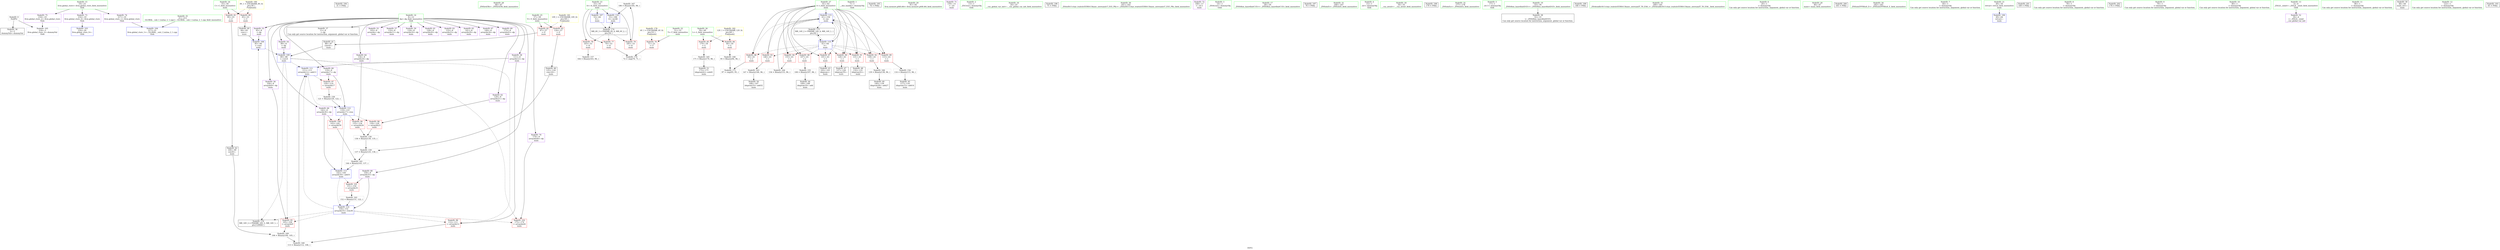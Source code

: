 digraph "SVFG" {
	label="SVFG";

	Node0x560bf6dab980 [shape=record,color=grey,label="{NodeID: 0\nNullPtr}"];
	Node0x560bf6dab980 -> Node0x560bf6dad570[style=solid];
	Node0x560bf6dab980 -> Node0x560bf6dae770[style=solid];
	Node0x560bf6dbe710 [shape=record,color=yellow,style=double,label="{NodeID: 180\n8V_1 = ENCHI(MR_8V_0)\npts\{56 \}\nFun[main]}"];
	Node0x560bf6dbe710 -> Node0x560bf6db0a70[style=dashed];
	Node0x560bf6dbe710 -> Node0x560bf6db0b40[style=dashed];
	Node0x560bf6dae090 [shape=record,color=red,label="{NodeID: 97\n120\<--119\n\<--arrayidx17\nmain\n}"];
	Node0x560bf6dae090 -> Node0x560bf6db5ab0[style=solid];
	Node0x560bf6dac1b0 [shape=record,color=green,label="{NodeID: 14\n8\<--12\ndp\<--dp_field_insensitive\nGlob }"];
	Node0x560bf6dac1b0 -> Node0x560bf6dad670[style=solid];
	Node0x560bf6dac1b0 -> Node0x560bf6daf3f0[style=solid];
	Node0x560bf6dac1b0 -> Node0x560bf6daf4c0[style=solid];
	Node0x560bf6dac1b0 -> Node0x560bf6daf590[style=solid];
	Node0x560bf6dac1b0 -> Node0x560bf6daf660[style=solid];
	Node0x560bf6dac1b0 -> Node0x560bf6daf730[style=solid];
	Node0x560bf6dac1b0 -> Node0x560bf6daf800[style=solid];
	Node0x560bf6dac1b0 -> Node0x560bf6daf8d0[style=solid];
	Node0x560bf6dac1b0 -> Node0x560bf6daf9a0[style=solid];
	Node0x560bf6dac1b0 -> Node0x560bf6dafa70[style=solid];
	Node0x560bf6dac1b0 -> Node0x560bf6dafb40[style=solid];
	Node0x560bf6dac1b0 -> Node0x560bf6dafc10[style=solid];
	Node0x560bf6dac1b0 -> Node0x560bf6dafce0[style=solid];
	Node0x560bf6dac1b0 -> Node0x560bf6dafdb0[style=solid];
	Node0x560bf6dac1b0 -> Node0x560bf6dafe80[style=solid];
	Node0x560bf6dac1b0 -> Node0x560bf6daff50[style=solid];
	Node0x560bf6dac1b0 -> Node0x560bf6db0020[style=solid];
	Node0x560bf6dac1b0 -> Node0x560bf6db00f0[style=solid];
	Node0x560bf6dac1b0 -> Node0x560bf6db01c0[style=solid];
	Node0x560bf6dc5790 [shape=record,color=black,label="{NodeID: 194\n31 = PHI()\n}"];
	Node0x560bf6daec80 [shape=record,color=blue,label="{NodeID: 111\n111\<--113\narrayidx12\<--add13\nmain\n}"];
	Node0x560bf6daec80 -> Node0x560bf6dae090[style=dashed];
	Node0x560bf6daec80 -> Node0x560bf6daed50[style=dashed];
	Node0x560bf6dacd70 [shape=record,color=green,label="{NodeID: 28\n66\<--67\n_ZNSirsERi\<--_ZNSirsERi_field_insensitive\n}"];
	Node0x560bf6dadae0 [shape=record,color=black,label="{NodeID: 42\n100\<--99\nconv8\<--\nmain\n}"];
	Node0x560bf6dadae0 -> Node0x560bf6db6b30[style=solid];
	Node0x560bf6daf660 [shape=record,color=purple,label="{NodeID: 56\n104\<--8\narrayidx9\<--dp\nmain\n}"];
	Node0x560bf6daf660 -> Node0x560bf6db16a0[style=solid];
	Node0x560bf6db01c0 [shape=record,color=purple,label="{NodeID: 70\n174\<--8\narrayidx44\<--dp\nmain\n}"];
	Node0x560bf6db01c0 -> Node0x560bf6dae4a0[style=solid];
	Node0x560bf6db6830 [shape=record,color=grey,label="{NodeID: 167\n186 = Binary(185, 96, )\n}"];
	Node0x560bf6db6830 -> Node0x560bf6db3860[style=solid];
	Node0x560bf6db0db0 [shape=record,color=red,label="{NodeID: 84\n94\<--59\n\<--L\nmain\n}"];
	Node0x560bf6db0db0 -> Node0x560bf6db69b0[style=solid];
	Node0x560bf6d99c90 [shape=record,color=green,label="{NodeID: 1\n7\<--1\n__dso_handle\<--dummyObj\nGlob }"];
	Node0x560bf6dbe7f0 [shape=record,color=yellow,style=double,label="{NodeID: 181\n10V_1 = ENCHI(MR_10V_0)\npts\{58 \}\nFun[main]}"];
	Node0x560bf6dbe7f0 -> Node0x560bf6db0c10[style=dashed];
	Node0x560bf6dbe7f0 -> Node0x560bf6db0ce0[style=dashed];
	Node0x560bf6dae160 [shape=record,color=red,label="{NodeID: 98\n130\<--129\n\<--arrayidx21\nmain\n}"];
	Node0x560bf6dae160 -> Node0x560bf6db57b0[style=solid];
	Node0x560bf6dac280 [shape=record,color=green,label="{NodeID: 15\n19\<--23\nllvm.global_ctors\<--llvm.global_ctors_field_insensitive\nGlob }"];
	Node0x560bf6dac280 -> Node0x560bf6db0430[style=solid];
	Node0x560bf6dac280 -> Node0x560bf6db0530[style=solid];
	Node0x560bf6dac280 -> Node0x560bf6db0630[style=solid];
	Node0x560bf6dc62a0 [shape=record,color=black,label="{NodeID: 195\n74 = PHI()\n}"];
	Node0x560bf6daed50 [shape=record,color=blue,label="{NodeID: 112\n119\<--121\narrayidx17\<--rem\nmain\n}"];
	Node0x560bf6daed50 -> Node0x560bf6dae160[style=dashed];
	Node0x560bf6daed50 -> Node0x560bf6dae230[style=dashed];
	Node0x560bf6daed50 -> Node0x560bf6dae300[style=dashed];
	Node0x560bf6daed50 -> Node0x560bf6daee20[style=dashed];
	Node0x560bf6dace70 [shape=record,color=green,label="{NodeID: 29\n81\<--82\nllvm.memset.p0i8.i64\<--llvm.memset.p0i8.i64_field_insensitive\n}"];
	Node0x560bf6dadbb0 [shape=record,color=black,label="{NodeID: 43\n102\<--101\nidxprom\<--\nmain\n}"];
	Node0x560bf6daf730 [shape=record,color=purple,label="{NodeID: 57\n110\<--8\narrayidx11\<--dp\nmain\n}"];
	Node0x560bf6db54b0 [shape=record,color=grey,label="{NodeID: 154\n116 = Binary(115, 96, )\n}"];
	Node0x560bf6db54b0 -> Node0x560bf6dadd50[style=solid];
	Node0x560bf6db0290 [shape=record,color=purple,label="{NodeID: 71\n159\<--15\n\<--.str\nmain\n}"];
	Node0x560bf6db69b0 [shape=record,color=grey,label="{NodeID: 168\n95 = Binary(94, 96, )\n}"];
	Node0x560bf6db69b0 -> Node0x560bf6db6e30[style=solid];
	Node0x560bf6db0e80 [shape=record,color=red,label="{NodeID: 85\n170\<--59\n\<--L\nmain\n}"];
	Node0x560bf6db0e80 -> Node0x560bf6db6530[style=solid];
	Node0x560bf6d99770 [shape=record,color=green,label="{NodeID: 2\n13\<--1\n_ZSt3cin\<--dummyObj\nGlob }"];
	Node0x560bf6dbe8d0 [shape=record,color=yellow,style=double,label="{NodeID: 182\n12V_1 = ENCHI(MR_12V_0)\npts\{60 \}\nFun[main]}"];
	Node0x560bf6dbe8d0 -> Node0x560bf6db0db0[style=dashed];
	Node0x560bf6dbe8d0 -> Node0x560bf6db0e80[style=dashed];
	Node0x560bf6dae230 [shape=record,color=red,label="{NodeID: 99\n135\<--134\n\<--arrayidx24\nmain\n}"];
	Node0x560bf6dae230 -> Node0x560bf6db57b0[style=solid];
	Node0x560bf6dac350 [shape=record,color=green,label="{NodeID: 16\n24\<--25\n__cxx_global_var_init\<--__cxx_global_var_init_field_insensitive\n}"];
	Node0x560bf6dc6400 [shape=record,color=black,label="{NodeID: 196\n75 = PHI()\n}"];
	Node0x560bf6daee20 [shape=record,color=blue,label="{NodeID: 113\n142\<--144\narrayidx30\<--add31\nmain\n}"];
	Node0x560bf6daee20 -> Node0x560bf6dae3d0[style=dashed];
	Node0x560bf6daee20 -> Node0x560bf6daeef0[style=dashed];
	Node0x560bf6dacf70 [shape=record,color=green,label="{NodeID: 30\n161\<--162\n_ZStlsISt11char_traitsIcEERSt13basic_ostreamIcT_ES5_PKc\<--_ZStlsISt11char_traitsIcEERSt13basic_ostreamIcT_ES5_PKc_field_insensitive\n}"];
	Node0x560bf6dadc80 [shape=record,color=black,label="{NodeID: 44\n109\<--108\nidxprom10\<--add\nmain\n}"];
	Node0x560bf6daf800 [shape=record,color=purple,label="{NodeID: 58\n111\<--8\narrayidx12\<--dp\nmain\n}"];
	Node0x560bf6daf800 -> Node0x560bf6dadfc0[style=solid];
	Node0x560bf6daf800 -> Node0x560bf6daec80[style=solid];
	Node0x560bf6db5630 [shape=record,color=grey,label="{NodeID: 155\n108 = Binary(107, 96, )\n}"];
	Node0x560bf6db5630 -> Node0x560bf6dadc80[style=solid];
	Node0x560bf6db0360 [shape=record,color=purple,label="{NodeID: 72\n168\<--17\n\<--.str.1\nmain\n}"];
	Node0x560bf6db6b30 [shape=record,color=grey,label="{NodeID: 169\n106 = Binary(100, 105, )\n}"];
	Node0x560bf6db6b30 -> Node0x560bf6db5db0[style=solid];
	Node0x560bf6db0f50 [shape=record,color=red,label="{NodeID: 86\n93\<--61\n\<--l\nmain\n}"];
	Node0x560bf6db0f50 -> Node0x560bf6db6e30[style=solid];
	Node0x560bf6d99590 [shape=record,color=green,label="{NodeID: 3\n14\<--1\n_ZSt4cout\<--dummyObj\nGlob }"];
	Node0x560bf6dae300 [shape=record,color=red,label="{NodeID: 100\n143\<--142\n\<--arrayidx30\nmain\n}"];
	Node0x560bf6dae300 -> Node0x560bf6db5f30[style=solid];
	Node0x560bf6dac420 [shape=record,color=green,label="{NodeID: 17\n28\<--29\n_ZNSt8ios_base4InitC1Ev\<--_ZNSt8ios_base4InitC1Ev_field_insensitive\n}"];
	Node0x560bf6dc6500 [shape=record,color=black,label="{NodeID: 197\n76 = PHI()\n}"];
	Node0x560bf6daeef0 [shape=record,color=blue,label="{NodeID: 114\n150\<--152\narrayidx35\<--rem36\nmain\n}"];
	Node0x560bf6daeef0 -> Node0x560bf6db16a0[style=dashed];
	Node0x560bf6daeef0 -> Node0x560bf6dadfc0[style=dashed];
	Node0x560bf6daeef0 -> Node0x560bf6dae4a0[style=dashed];
	Node0x560bf6daeef0 -> Node0x560bf6daec80[style=dashed];
	Node0x560bf6daeef0 -> Node0x560bf6dbd530[style=dashed];
	Node0x560bf6dad070 [shape=record,color=green,label="{NodeID: 31\n166\<--167\n_ZNSolsEi\<--_ZNSolsEi_field_insensitive\n}"];
	Node0x560bf6dadd50 [shape=record,color=black,label="{NodeID: 45\n117\<--116\nidxprom15\<--add14\nmain\n}"];
	Node0x560bf6daf8d0 [shape=record,color=purple,label="{NodeID: 59\n118\<--8\narrayidx16\<--dp\nmain\n}"];
	Node0x560bf6db57b0 [shape=record,color=grey,label="{NodeID: 156\n136 = Binary(130, 135, )\n}"];
	Node0x560bf6db57b0 -> Node0x560bf6db5c30[style=solid];
	Node0x560bf6db0430 [shape=record,color=purple,label="{NodeID: 73\n216\<--19\nllvm.global_ctors_0\<--llvm.global_ctors\nGlob }"];
	Node0x560bf6db0430 -> Node0x560bf6dae570[style=solid];
	Node0x560bf6db6cb0 [shape=record,color=grey,label="{NodeID: 170\n72 = cmp(70, 71, )\n}"];
	Node0x560bf6db1020 [shape=record,color=red,label="{NodeID: 87\n101\<--61\n\<--l\nmain\n}"];
	Node0x560bf6db1020 -> Node0x560bf6dadbb0[style=solid];
	Node0x560bf6d99620 [shape=record,color=green,label="{NodeID: 4\n15\<--1\n.str\<--dummyObj\nGlob }"];
	Node0x560bf6dae3d0 [shape=record,color=red,label="{NodeID: 101\n151\<--150\n\<--arrayidx35\nmain\n}"];
	Node0x560bf6dae3d0 -> Node0x560bf6db60b0[style=solid];
	Node0x560bf6dac4f0 [shape=record,color=green,label="{NodeID: 18\n34\<--35\n__cxa_atexit\<--__cxa_atexit_field_insensitive\n}"];
	Node0x560bf6dc65d0 [shape=record,color=black,label="{NodeID: 198\n179 = PHI()\n}"];
	Node0x560bf6db3790 [shape=record,color=blue,label="{NodeID: 115\n61\<--156\nl\<--inc\nmain\n}"];
	Node0x560bf6db3790 -> Node0x560bf6db0f50[style=dashed];
	Node0x560bf6db3790 -> Node0x560bf6db1020[style=dashed];
	Node0x560bf6db3790 -> Node0x560bf6db10f0[style=dashed];
	Node0x560bf6db3790 -> Node0x560bf6db11c0[style=dashed];
	Node0x560bf6db3790 -> Node0x560bf6db1290[style=dashed];
	Node0x560bf6db3790 -> Node0x560bf6db1360[style=dashed];
	Node0x560bf6db3790 -> Node0x560bf6db1430[style=dashed];
	Node0x560bf6db3790 -> Node0x560bf6db1500[style=dashed];
	Node0x560bf6db3790 -> Node0x560bf6db15d0[style=dashed];
	Node0x560bf6db3790 -> Node0x560bf6db3790[style=dashed];
	Node0x560bf6db3790 -> Node0x560bf6dbd030[style=dashed];
	Node0x560bf6dad170 [shape=record,color=green,label="{NodeID: 32\n177\<--178\n_ZNSolsEx\<--_ZNSolsEx_field_insensitive\n}"];
	Node0x560bf6dade20 [shape=record,color=black,label="{NodeID: 46\n125\<--124\nconv18\<--\nmain\n}"];
	Node0x560bf6dade20 -> Node0x560bf6db5c30[style=solid];
	Node0x560bf6daf9a0 [shape=record,color=purple,label="{NodeID: 60\n119\<--8\narrayidx17\<--dp\nmain\n}"];
	Node0x560bf6daf9a0 -> Node0x560bf6dae090[style=solid];
	Node0x560bf6daf9a0 -> Node0x560bf6daed50[style=solid];
	Node0x560bf6db5930 [shape=record,color=grey,label="{NodeID: 157\n164 = Binary(163, 96, )\n}"];
	Node0x560bf6db0530 [shape=record,color=purple,label="{NodeID: 74\n217\<--19\nllvm.global_ctors_1\<--llvm.global_ctors\nGlob }"];
	Node0x560bf6db0530 -> Node0x560bf6dae670[style=solid];
	Node0x560bf6db6e30 [shape=record,color=grey,label="{NodeID: 171\n97 = cmp(93, 95, )\n}"];
	Node0x560bf6db10f0 [shape=record,color=red,label="{NodeID: 88\n107\<--61\n\<--l\nmain\n}"];
	Node0x560bf6db10f0 -> Node0x560bf6db5630[style=solid];
	Node0x560bf6dab3a0 [shape=record,color=green,label="{NodeID: 5\n17\<--1\n.str.1\<--dummyObj\nGlob }"];
	Node0x560bf6dae4a0 [shape=record,color=red,label="{NodeID: 102\n175\<--174\n\<--arrayidx44\nmain\n}"];
	Node0x560bf6dac5c0 [shape=record,color=green,label="{NodeID: 19\n33\<--39\n_ZNSt8ios_base4InitD1Ev\<--_ZNSt8ios_base4InitD1Ev_field_insensitive\n}"];
	Node0x560bf6dac5c0 -> Node0x560bf6dad770[style=solid];
	Node0x560bf6dc66a0 [shape=record,color=black,label="{NodeID: 199\n160 = PHI()\n}"];
	Node0x560bf6db3860 [shape=record,color=blue,label="{NodeID: 116\n53\<--186\ntt\<--inc48\nmain\n}"];
	Node0x560bf6db3860 -> Node0x560bf6dbcb30[style=dashed];
	Node0x560bf6dad270 [shape=record,color=green,label="{NodeID: 33\n180\<--181\n_ZSt4endlIcSt11char_traitsIcEERSt13basic_ostreamIT_T0_ES6_\<--_ZSt4endlIcSt11char_traitsIcEERSt13basic_ostreamIT_T0_ES6__field_insensitive\n}"];
	Node0x560bf6dadef0 [shape=record,color=black,label="{NodeID: 47\n127\<--126\nidxprom19\<--\nmain\n}"];
	Node0x560bf6dafa70 [shape=record,color=purple,label="{NodeID: 61\n128\<--8\narrayidx20\<--dp\nmain\n}"];
	Node0x560bf6db5ab0 [shape=record,color=grey,label="{NodeID: 158\n121 = Binary(120, 122, )\n}"];
	Node0x560bf6db5ab0 -> Node0x560bf6daed50[style=solid];
	Node0x560bf6db0630 [shape=record,color=purple,label="{NodeID: 75\n218\<--19\nllvm.global_ctors_2\<--llvm.global_ctors\nGlob }"];
	Node0x560bf6db0630 -> Node0x560bf6dae770[style=solid];
	Node0x560bf6db11c0 [shape=record,color=red,label="{NodeID: 89\n115\<--61\n\<--l\nmain\n}"];
	Node0x560bf6db11c0 -> Node0x560bf6db54b0[style=solid];
	Node0x560bf6dab430 [shape=record,color=green,label="{NodeID: 6\n20\<--1\n\<--dummyObj\nCan only get source location for instruction, argument, global var or function.}"];
	Node0x560bf6dae570 [shape=record,color=blue,label="{NodeID: 103\n216\<--20\nllvm.global_ctors_0\<--\nGlob }"];
	Node0x560bf6dac6c0 [shape=record,color=green,label="{NodeID: 20\n46\<--47\nmain\<--main_field_insensitive\n}"];
	Node0x560bf6dc6800 [shape=record,color=black,label="{NodeID: 200\n165 = PHI()\n}"];
	Node0x560bf6dad370 [shape=record,color=green,label="{NodeID: 34\n182\<--183\n_ZNSolsEPFRSoS_E\<--_ZNSolsEPFRSoS_E_field_insensitive\n}"];
	Node0x560bf6daefe0 [shape=record,color=black,label="{NodeID: 48\n132\<--131\nidxprom22\<--\nmain\n}"];
	Node0x560bf6dafb40 [shape=record,color=purple,label="{NodeID: 62\n129\<--8\narrayidx21\<--dp\nmain\n}"];
	Node0x560bf6dafb40 -> Node0x560bf6dae160[style=solid];
	Node0x560bf6db5c30 [shape=record,color=grey,label="{NodeID: 159\n137 = Binary(125, 136, )\n}"];
	Node0x560bf6db5c30 -> Node0x560bf6db5f30[style=solid];
	Node0x560bf6db0730 [shape=record,color=red,label="{NodeID: 76\n71\<--51\n\<--T\nmain\n}"];
	Node0x560bf6db0730 -> Node0x560bf6db6cb0[style=solid];
	Node0x560bf6db1290 [shape=record,color=red,label="{NodeID: 90\n126\<--61\n\<--l\nmain\n}"];
	Node0x560bf6db1290 -> Node0x560bf6dadef0[style=solid];
	Node0x560bf6dab4c0 [shape=record,color=green,label="{NodeID: 7\n64\<--1\n\<--dummyObj\nCan only get source location for instruction, argument, global var or function.}"];
	Node0x560bf6dae670 [shape=record,color=blue,label="{NodeID: 104\n217\<--21\nllvm.global_ctors_1\<--_GLOBAL__sub_I_Leylaa_2_1.cpp\nGlob }"];
	Node0x560bf6dac7c0 [shape=record,color=green,label="{NodeID: 21\n49\<--50\nretval\<--retval_field_insensitive\nmain\n}"];
	Node0x560bf6dac7c0 -> Node0x560bf6dae870[style=solid];
	Node0x560bf6dc6900 [shape=record,color=black,label="{NodeID: 201\n169 = PHI()\n}"];
	Node0x560bf6dad470 [shape=record,color=green,label="{NodeID: 35\n21\<--212\n_GLOBAL__sub_I_Leylaa_2_1.cpp\<--_GLOBAL__sub_I_Leylaa_2_1.cpp_field_insensitive\n}"];
	Node0x560bf6dad470 -> Node0x560bf6dae670[style=solid];
	Node0x560bf6daf0b0 [shape=record,color=black,label="{NodeID: 49\n140\<--139\nidxprom28\<--add27\nmain\n}"];
	Node0x560bf6dafc10 [shape=record,color=purple,label="{NodeID: 63\n133\<--8\narrayidx23\<--dp\nmain\n}"];
	Node0x560bf6db5db0 [shape=record,color=grey,label="{NodeID: 160\n113 = Binary(112, 106, )\n}"];
	Node0x560bf6db5db0 -> Node0x560bf6daec80[style=solid];
	Node0x560bf6db0800 [shape=record,color=red,label="{NodeID: 77\n70\<--53\n\<--tt\nmain\n}"];
	Node0x560bf6db0800 -> Node0x560bf6db6cb0[style=solid];
	Node0x560bf6dbcb30 [shape=record,color=black,label="{NodeID: 174\nMR_6V_3 = PHI(MR_6V_4, MR_6V_2, )\npts\{54 \}\n}"];
	Node0x560bf6dbcb30 -> Node0x560bf6db0800[style=dashed];
	Node0x560bf6dbcb30 -> Node0x560bf6db08d0[style=dashed];
	Node0x560bf6dbcb30 -> Node0x560bf6db09a0[style=dashed];
	Node0x560bf6dbcb30 -> Node0x560bf6db3860[style=dashed];
	Node0x560bf6db1360 [shape=record,color=red,label="{NodeID: 91\n131\<--61\n\<--l\nmain\n}"];
	Node0x560bf6db1360 -> Node0x560bf6daefe0[style=solid];
	Node0x560bf6dab550 [shape=record,color=green,label="{NodeID: 8\n78\<--1\n\<--dummyObj\nCan only get source location for instruction, argument, global var or function.}"];
	Node0x560bf6dae770 [shape=record,color=blue, style = dotted,label="{NodeID: 105\n218\<--3\nllvm.global_ctors_2\<--dummyVal\nGlob }"];
	Node0x560bf6dac890 [shape=record,color=green,label="{NodeID: 22\n51\<--52\nT\<--T_field_insensitive\nmain\n}"];
	Node0x560bf6dac890 -> Node0x560bf6db0730[style=solid];
	Node0x560bf6dc6a00 [shape=record,color=black,label="{NodeID: 202\n176 = PHI()\n}"];
	Node0x560bf6dad570 [shape=record,color=black,label="{NodeID: 36\n2\<--3\ndummyVal\<--dummyVal\n}"];
	Node0x560bf6daf180 [shape=record,color=black,label="{NodeID: 50\n148\<--147\nidxprom33\<--add32\nmain\n}"];
	Node0x560bf6dafce0 [shape=record,color=purple,label="{NodeID: 64\n134\<--8\narrayidx24\<--dp\nmain\n}"];
	Node0x560bf6dafce0 -> Node0x560bf6dae230[style=solid];
	Node0x560bf6db5f30 [shape=record,color=grey,label="{NodeID: 161\n144 = Binary(143, 137, )\n}"];
	Node0x560bf6db5f30 -> Node0x560bf6daee20[style=solid];
	Node0x560bf6db08d0 [shape=record,color=red,label="{NodeID: 78\n163\<--53\n\<--tt\nmain\n}"];
	Node0x560bf6db08d0 -> Node0x560bf6db5930[style=solid];
	Node0x560bf6dbd030 [shape=record,color=black,label="{NodeID: 175\nMR_14V_2 = PHI(MR_14V_4, MR_14V_1, )\npts\{62 \}\n}"];
	Node0x560bf6dbd030 -> Node0x560bf6daebb0[style=dashed];
	Node0x560bf6db1430 [shape=record,color=red,label="{NodeID: 92\n138\<--61\n\<--l\nmain\n}"];
	Node0x560bf6db1430 -> Node0x560bf6db66b0[style=solid];
	Node0x560bf6dabe20 [shape=record,color=green,label="{NodeID: 9\n79\<--1\n\<--dummyObj\nCan only get source location for instruction, argument, global var or function.}"];
	Node0x560bf6dae870 [shape=record,color=blue,label="{NodeID: 106\n49\<--64\nretval\<--\nmain\n}"];
	Node0x560bf6dac960 [shape=record,color=green,label="{NodeID: 23\n53\<--54\ntt\<--tt_field_insensitive\nmain\n}"];
	Node0x560bf6dac960 -> Node0x560bf6db0800[style=solid];
	Node0x560bf6dac960 -> Node0x560bf6db08d0[style=solid];
	Node0x560bf6dac960 -> Node0x560bf6db09a0[style=solid];
	Node0x560bf6dac960 -> Node0x560bf6dae940[style=solid];
	Node0x560bf6dac960 -> Node0x560bf6db3860[style=solid];
	Node0x560bf6dad670 [shape=record,color=black,label="{NodeID: 37\n11\<--8\n\<--dp\nCan only get source location for instruction, argument, global var or function.}"];
	Node0x560bf6daf250 [shape=record,color=black,label="{NodeID: 51\n172\<--171\nidxprom42\<--sub41\nmain\n}"];
	Node0x560bf6dafdb0 [shape=record,color=purple,label="{NodeID: 65\n141\<--8\narrayidx29\<--dp\nmain\n}"];
	Node0x560bf6db60b0 [shape=record,color=grey,label="{NodeID: 162\n152 = Binary(151, 122, )\n}"];
	Node0x560bf6db60b0 -> Node0x560bf6daeef0[style=solid];
	Node0x560bf6db09a0 [shape=record,color=red,label="{NodeID: 79\n185\<--53\n\<--tt\nmain\n}"];
	Node0x560bf6db09a0 -> Node0x560bf6db6830[style=solid];
	Node0x560bf6dbd530 [shape=record,color=black,label="{NodeID: 176\nMR_16V_2 = PHI(MR_16V_5, MR_16V_1, )\npts\{120000 \}\n}"];
	Node0x560bf6dbd530 -> Node0x560bf6daea10[style=dashed];
	Node0x560bf6db1500 [shape=record,color=red,label="{NodeID: 93\n146\<--61\n\<--l\nmain\n}"];
	Node0x560bf6db1500 -> Node0x560bf6db6230[style=solid];
	Node0x560bf6dabeb0 [shape=record,color=green,label="{NodeID: 10\n80\<--1\n\<--dummyObj\nCan only get source location for instruction, argument, global var or function.}"];
	Node0x560bf6dae940 [shape=record,color=blue,label="{NodeID: 107\n53\<--64\ntt\<--\nmain\n}"];
	Node0x560bf6dae940 -> Node0x560bf6dbcb30[style=dashed];
	Node0x560bf6daca30 [shape=record,color=green,label="{NodeID: 24\n55\<--56\nC\<--C_field_insensitive\nmain\n}"];
	Node0x560bf6daca30 -> Node0x560bf6db0a70[style=solid];
	Node0x560bf6daca30 -> Node0x560bf6db0b40[style=solid];
	Node0x560bf6dad770 [shape=record,color=black,label="{NodeID: 38\n32\<--33\n\<--_ZNSt8ios_base4InitD1Ev\nCan only get source location for instruction, argument, global var or function.}"];
	Node0x560bf6daf320 [shape=record,color=purple,label="{NodeID: 52\n30\<--4\n\<--_ZStL8__ioinit\n__cxx_global_var_init\n}"];
	Node0x560bf6dafe80 [shape=record,color=purple,label="{NodeID: 66\n142\<--8\narrayidx30\<--dp\nmain\n}"];
	Node0x560bf6dafe80 -> Node0x560bf6dae300[style=solid];
	Node0x560bf6dafe80 -> Node0x560bf6daee20[style=solid];
	Node0x560bf6db6230 [shape=record,color=grey,label="{NodeID: 163\n147 = Binary(146, 96, )\n}"];
	Node0x560bf6db6230 -> Node0x560bf6daf180[style=solid];
	Node0x560bf6db0a70 [shape=record,color=red,label="{NodeID: 80\n83\<--55\n\<--C\nmain\n}"];
	Node0x560bf6db0a70 -> Node0x560bf6dad940[style=solid];
	Node0x560bf6db15d0 [shape=record,color=red,label="{NodeID: 94\n155\<--61\n\<--l\nmain\n}"];
	Node0x560bf6db15d0 -> Node0x560bf6db63b0[style=solid];
	Node0x560bf6dabf40 [shape=record,color=green,label="{NodeID: 11\n96\<--1\n\<--dummyObj\nCan only get source location for instruction, argument, global var or function.}"];
	Node0x560bf6daea10 [shape=record,color=blue,label="{NodeID: 108\n85\<--84\n\<--conv\nmain\n}"];
	Node0x560bf6daea10 -> Node0x560bf6daeae0[style=dashed];
	Node0x560bf6dacb00 [shape=record,color=green,label="{NodeID: 25\n57\<--58\nV\<--V_field_insensitive\nmain\n}"];
	Node0x560bf6dacb00 -> Node0x560bf6db0c10[style=solid];
	Node0x560bf6dacb00 -> Node0x560bf6db0ce0[style=solid];
	Node0x560bf6dad870 [shape=record,color=black,label="{NodeID: 39\n48\<--64\nmain_ret\<--\nmain\n}"];
	Node0x560bf6daf3f0 [shape=record,color=purple,label="{NodeID: 53\n85\<--8\n\<--dp\nmain\n}"];
	Node0x560bf6daf3f0 -> Node0x560bf6daea10[style=solid];
	Node0x560bf6daff50 [shape=record,color=purple,label="{NodeID: 67\n149\<--8\narrayidx34\<--dp\nmain\n}"];
	Node0x560bf6db63b0 [shape=record,color=grey,label="{NodeID: 164\n156 = Binary(155, 96, )\n}"];
	Node0x560bf6db63b0 -> Node0x560bf6db3790[style=solid];
	Node0x560bf6db0b40 [shape=record,color=red,label="{NodeID: 81\n99\<--55\n\<--C\nmain\n}"];
	Node0x560bf6db0b40 -> Node0x560bf6dadae0[style=solid];
	Node0x560bf6dbe550 [shape=record,color=yellow,style=double,label="{NodeID: 178\n4V_1 = ENCHI(MR_4V_0)\npts\{52 \}\nFun[main]}"];
	Node0x560bf6dbe550 -> Node0x560bf6db0730[style=dashed];
	Node0x560bf6db16a0 [shape=record,color=red,label="{NodeID: 95\n105\<--104\n\<--arrayidx9\nmain\n}"];
	Node0x560bf6db16a0 -> Node0x560bf6db6b30[style=solid];
	Node0x560bf6dac010 [shape=record,color=green,label="{NodeID: 12\n122\<--1\n\<--dummyObj\nCan only get source location for instruction, argument, global var or function.}"];
	Node0x560bf6daeae0 [shape=record,color=blue,label="{NodeID: 109\n89\<--88\n\<--conv4\nmain\n}"];
	Node0x560bf6daeae0 -> Node0x560bf6db16a0[style=dashed];
	Node0x560bf6daeae0 -> Node0x560bf6dadfc0[style=dashed];
	Node0x560bf6daeae0 -> Node0x560bf6dae4a0[style=dashed];
	Node0x560bf6daeae0 -> Node0x560bf6daec80[style=dashed];
	Node0x560bf6daeae0 -> Node0x560bf6dbd530[style=dashed];
	Node0x560bf6dacbd0 [shape=record,color=green,label="{NodeID: 26\n59\<--60\nL\<--L_field_insensitive\nmain\n}"];
	Node0x560bf6dacbd0 -> Node0x560bf6db0db0[style=solid];
	Node0x560bf6dacbd0 -> Node0x560bf6db0e80[style=solid];
	Node0x560bf6dad940 [shape=record,color=black,label="{NodeID: 40\n84\<--83\nconv\<--\nmain\n}"];
	Node0x560bf6dad940 -> Node0x560bf6daea10[style=solid];
	Node0x560bf6daf4c0 [shape=record,color=purple,label="{NodeID: 54\n89\<--8\n\<--dp\nmain\n}"];
	Node0x560bf6daf4c0 -> Node0x560bf6daeae0[style=solid];
	Node0x560bf6db0020 [shape=record,color=purple,label="{NodeID: 68\n150\<--8\narrayidx35\<--dp\nmain\n}"];
	Node0x560bf6db0020 -> Node0x560bf6dae3d0[style=solid];
	Node0x560bf6db0020 -> Node0x560bf6daeef0[style=solid];
	Node0x560bf6db6530 [shape=record,color=grey,label="{NodeID: 165\n171 = Binary(170, 96, )\n}"];
	Node0x560bf6db6530 -> Node0x560bf6daf250[style=solid];
	Node0x560bf6db0c10 [shape=record,color=red,label="{NodeID: 82\n87\<--57\n\<--V\nmain\n}"];
	Node0x560bf6db0c10 -> Node0x560bf6dada10[style=solid];
	Node0x560bf6dadfc0 [shape=record,color=red,label="{NodeID: 96\n112\<--111\n\<--arrayidx12\nmain\n}"];
	Node0x560bf6dadfc0 -> Node0x560bf6db5db0[style=solid];
	Node0x560bf6dac0e0 [shape=record,color=green,label="{NodeID: 13\n4\<--6\n_ZStL8__ioinit\<--_ZStL8__ioinit_field_insensitive\nGlob }"];
	Node0x560bf6dac0e0 -> Node0x560bf6daf320[style=solid];
	Node0x560bf6dc5690 [shape=record,color=black,label="{NodeID: 193\n65 = PHI()\n}"];
	Node0x560bf6daebb0 [shape=record,color=blue,label="{NodeID: 110\n61\<--64\nl\<--\nmain\n}"];
	Node0x560bf6daebb0 -> Node0x560bf6db0f50[style=dashed];
	Node0x560bf6daebb0 -> Node0x560bf6db1020[style=dashed];
	Node0x560bf6daebb0 -> Node0x560bf6db10f0[style=dashed];
	Node0x560bf6daebb0 -> Node0x560bf6db11c0[style=dashed];
	Node0x560bf6daebb0 -> Node0x560bf6db1290[style=dashed];
	Node0x560bf6daebb0 -> Node0x560bf6db1360[style=dashed];
	Node0x560bf6daebb0 -> Node0x560bf6db1430[style=dashed];
	Node0x560bf6daebb0 -> Node0x560bf6db1500[style=dashed];
	Node0x560bf6daebb0 -> Node0x560bf6db15d0[style=dashed];
	Node0x560bf6daebb0 -> Node0x560bf6db3790[style=dashed];
	Node0x560bf6daebb0 -> Node0x560bf6dbd030[style=dashed];
	Node0x560bf6dacca0 [shape=record,color=green,label="{NodeID: 27\n61\<--62\nl\<--l_field_insensitive\nmain\n}"];
	Node0x560bf6dacca0 -> Node0x560bf6db0f50[style=solid];
	Node0x560bf6dacca0 -> Node0x560bf6db1020[style=solid];
	Node0x560bf6dacca0 -> Node0x560bf6db10f0[style=solid];
	Node0x560bf6dacca0 -> Node0x560bf6db11c0[style=solid];
	Node0x560bf6dacca0 -> Node0x560bf6db1290[style=solid];
	Node0x560bf6dacca0 -> Node0x560bf6db1360[style=solid];
	Node0x560bf6dacca0 -> Node0x560bf6db1430[style=solid];
	Node0x560bf6dacca0 -> Node0x560bf6db1500[style=solid];
	Node0x560bf6dacca0 -> Node0x560bf6db15d0[style=solid];
	Node0x560bf6dacca0 -> Node0x560bf6daebb0[style=solid];
	Node0x560bf6dacca0 -> Node0x560bf6db3790[style=solid];
	Node0x560bf6dada10 [shape=record,color=black,label="{NodeID: 41\n88\<--87\nconv4\<--\nmain\n}"];
	Node0x560bf6dada10 -> Node0x560bf6daeae0[style=solid];
	Node0x560bf6daf590 [shape=record,color=purple,label="{NodeID: 55\n103\<--8\narrayidx\<--dp\nmain\n}"];
	Node0x560bf6db00f0 [shape=record,color=purple,label="{NodeID: 69\n173\<--8\narrayidx43\<--dp\nmain\n}"];
	Node0x560bf6db66b0 [shape=record,color=grey,label="{NodeID: 166\n139 = Binary(138, 96, )\n}"];
	Node0x560bf6db66b0 -> Node0x560bf6daf0b0[style=solid];
	Node0x560bf6db0ce0 [shape=record,color=red,label="{NodeID: 83\n124\<--57\n\<--V\nmain\n}"];
	Node0x560bf6db0ce0 -> Node0x560bf6dade20[style=solid];
}
